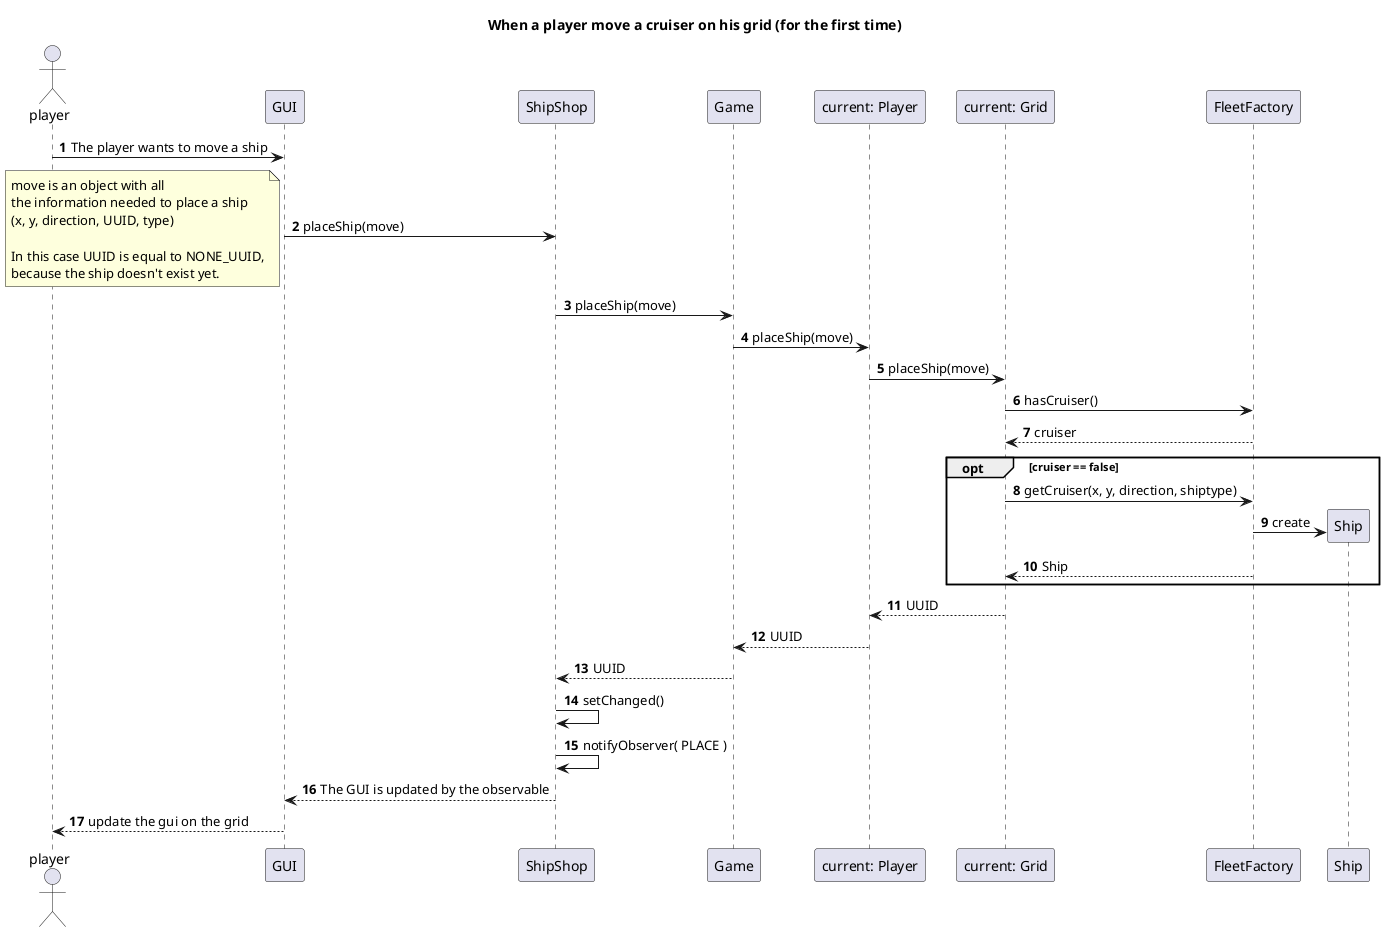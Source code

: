 @startuml

title When a player move a cruiser on his grid (for the first time)

autonumber
actor player

player -> GUI: The player wants to move a ship

GUI -> ShipShop: placeShip(move)

note left
move is an object with all
the information needed to place a ship
(x, y, direction, UUID, type)

In this case UUID is equal to NONE_UUID,
because the ship doesn't exist yet.
end note

ShipShop -> Game: placeShip(move)

Game -> "current: Player": placeShip(move)

"current: Player" -> "current: Grid": placeShip(move)

"current: Grid" -> FleetFactory: hasCruiser()

FleetFactory --> "current: Grid": cruiser

opt cruiser == false

    "current: Grid" -> FleetFactory: getCruiser(x, y, direction, shiptype)

    create Ship
    FleetFactory -> Ship: create

    FleetFactory --> "current: Grid": Ship


end

"current: Grid" --> "current: Player": UUID

"current: Player" --> Game: UUID

Game --> ShipShop: UUID

ShipShop -> ShipShop: setChanged()

ShipShop -> ShipShop: notifyObserver( PLACE )

ShipShop --> GUI: The GUI is updated by the observable

GUI --> player: update the gui on the grid

@enduml